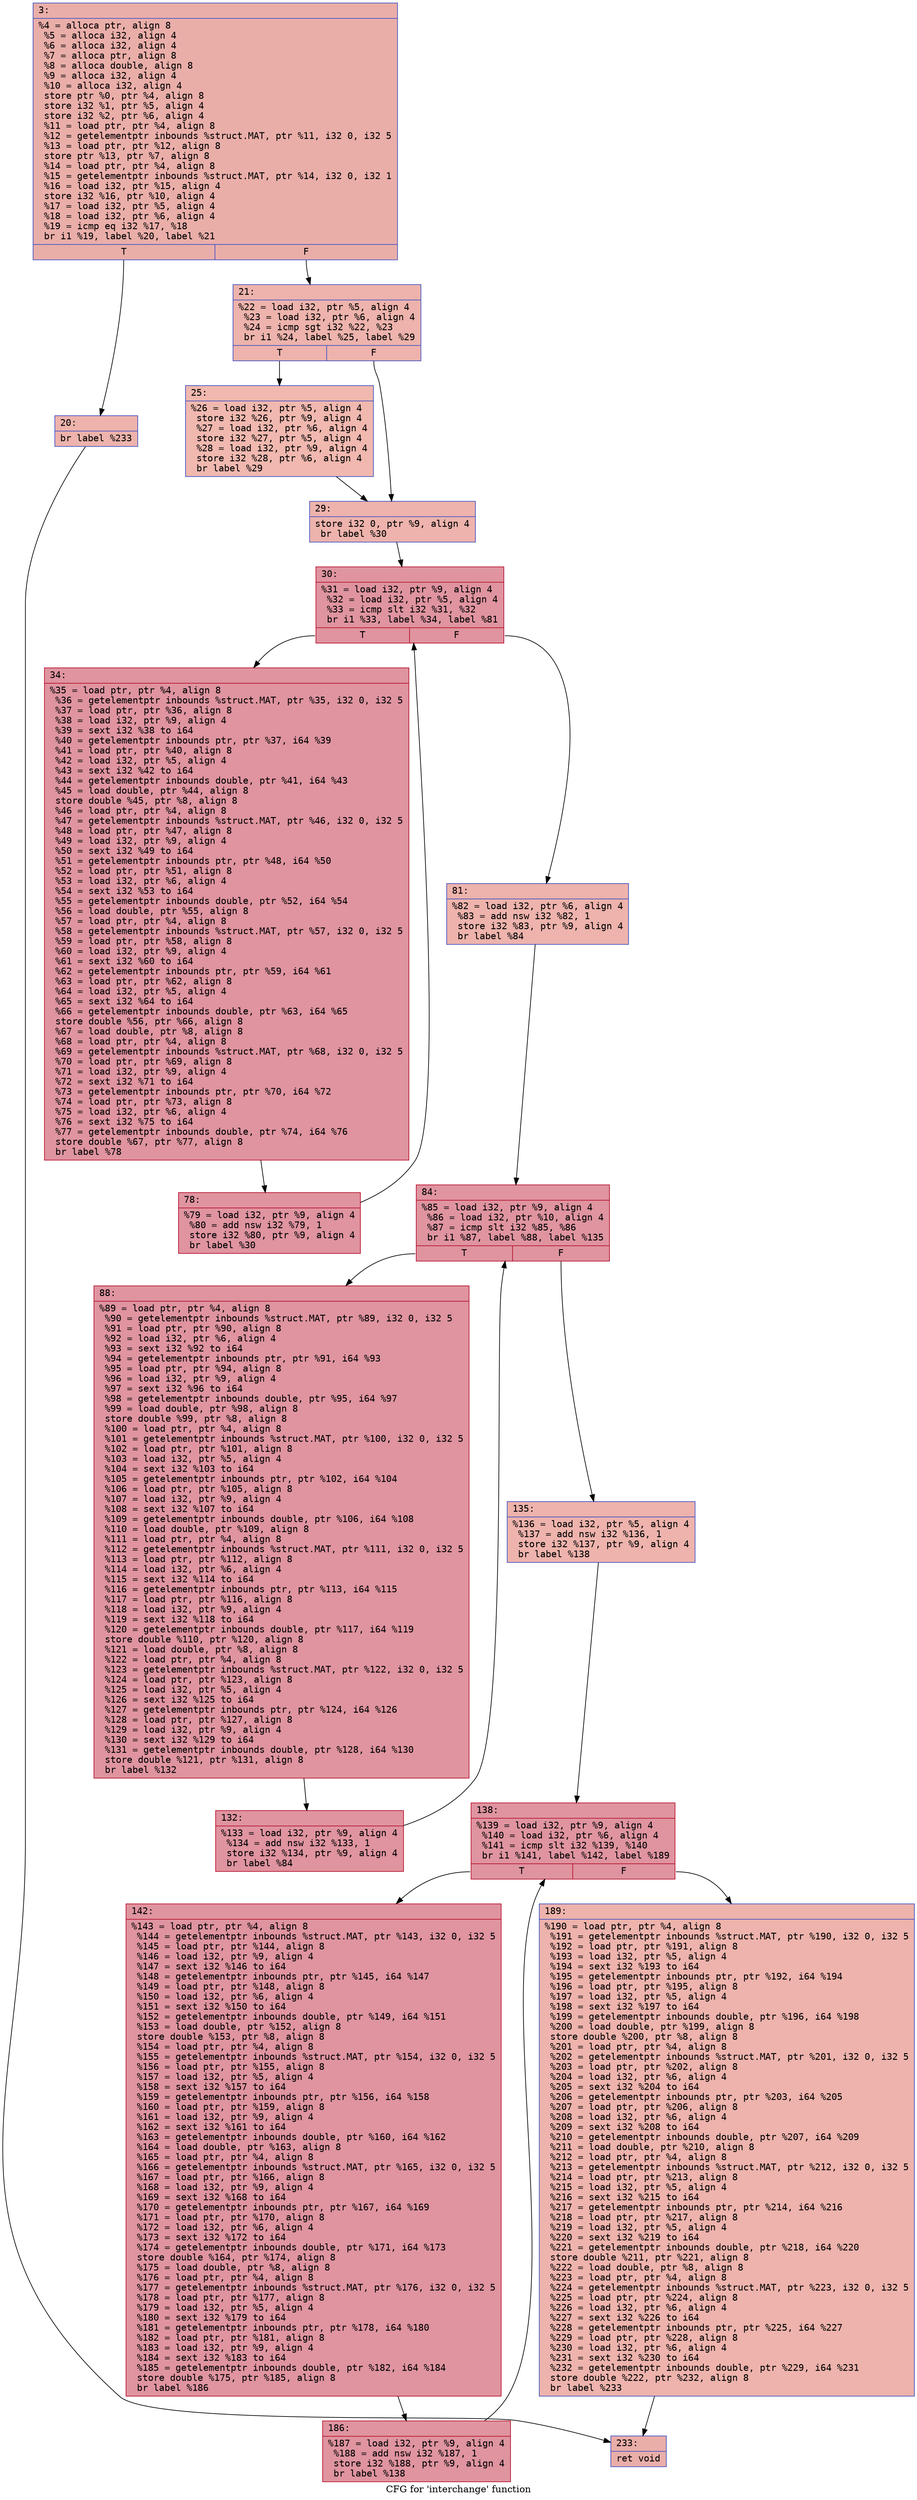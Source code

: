 digraph "CFG for 'interchange' function" {
	label="CFG for 'interchange' function";

	Node0x600001813700 [shape=record,color="#3d50c3ff", style=filled, fillcolor="#d0473d70" fontname="Courier",label="{3:\l|  %4 = alloca ptr, align 8\l  %5 = alloca i32, align 4\l  %6 = alloca i32, align 4\l  %7 = alloca ptr, align 8\l  %8 = alloca double, align 8\l  %9 = alloca i32, align 4\l  %10 = alloca i32, align 4\l  store ptr %0, ptr %4, align 8\l  store i32 %1, ptr %5, align 4\l  store i32 %2, ptr %6, align 4\l  %11 = load ptr, ptr %4, align 8\l  %12 = getelementptr inbounds %struct.MAT, ptr %11, i32 0, i32 5\l  %13 = load ptr, ptr %12, align 8\l  store ptr %13, ptr %7, align 8\l  %14 = load ptr, ptr %4, align 8\l  %15 = getelementptr inbounds %struct.MAT, ptr %14, i32 0, i32 1\l  %16 = load i32, ptr %15, align 4\l  store i32 %16, ptr %10, align 4\l  %17 = load i32, ptr %5, align 4\l  %18 = load i32, ptr %6, align 4\l  %19 = icmp eq i32 %17, %18\l  br i1 %19, label %20, label %21\l|{<s0>T|<s1>F}}"];
	Node0x600001813700:s0 -> Node0x6000018137f0[tooltip="3 -> 20\nProbability 50.00%" ];
	Node0x600001813700:s1 -> Node0x600001813840[tooltip="3 -> 21\nProbability 50.00%" ];
	Node0x6000018137f0 [shape=record,color="#3d50c3ff", style=filled, fillcolor="#d6524470" fontname="Courier",label="{20:\l|  br label %233\l}"];
	Node0x6000018137f0 -> Node0x600001813cf0[tooltip="20 -> 233\nProbability 100.00%" ];
	Node0x600001813840 [shape=record,color="#3d50c3ff", style=filled, fillcolor="#d6524470" fontname="Courier",label="{21:\l|  %22 = load i32, ptr %5, align 4\l  %23 = load i32, ptr %6, align 4\l  %24 = icmp sgt i32 %22, %23\l  br i1 %24, label %25, label %29\l|{<s0>T|<s1>F}}"];
	Node0x600001813840:s0 -> Node0x600001813890[tooltip="21 -> 25\nProbability 50.00%" ];
	Node0x600001813840:s1 -> Node0x6000018138e0[tooltip="21 -> 29\nProbability 50.00%" ];
	Node0x600001813890 [shape=record,color="#3d50c3ff", style=filled, fillcolor="#dc5d4a70" fontname="Courier",label="{25:\l|  %26 = load i32, ptr %5, align 4\l  store i32 %26, ptr %9, align 4\l  %27 = load i32, ptr %6, align 4\l  store i32 %27, ptr %5, align 4\l  %28 = load i32, ptr %9, align 4\l  store i32 %28, ptr %6, align 4\l  br label %29\l}"];
	Node0x600001813890 -> Node0x6000018138e0[tooltip="25 -> 29\nProbability 100.00%" ];
	Node0x6000018138e0 [shape=record,color="#3d50c3ff", style=filled, fillcolor="#d6524470" fontname="Courier",label="{29:\l|  store i32 0, ptr %9, align 4\l  br label %30\l}"];
	Node0x6000018138e0 -> Node0x600001813930[tooltip="29 -> 30\nProbability 100.00%" ];
	Node0x600001813930 [shape=record,color="#b70d28ff", style=filled, fillcolor="#b70d2870" fontname="Courier",label="{30:\l|  %31 = load i32, ptr %9, align 4\l  %32 = load i32, ptr %5, align 4\l  %33 = icmp slt i32 %31, %32\l  br i1 %33, label %34, label %81\l|{<s0>T|<s1>F}}"];
	Node0x600001813930:s0 -> Node0x600001813980[tooltip="30 -> 34\nProbability 96.88%" ];
	Node0x600001813930:s1 -> Node0x600001813a20[tooltip="30 -> 81\nProbability 3.12%" ];
	Node0x600001813980 [shape=record,color="#b70d28ff", style=filled, fillcolor="#b70d2870" fontname="Courier",label="{34:\l|  %35 = load ptr, ptr %4, align 8\l  %36 = getelementptr inbounds %struct.MAT, ptr %35, i32 0, i32 5\l  %37 = load ptr, ptr %36, align 8\l  %38 = load i32, ptr %9, align 4\l  %39 = sext i32 %38 to i64\l  %40 = getelementptr inbounds ptr, ptr %37, i64 %39\l  %41 = load ptr, ptr %40, align 8\l  %42 = load i32, ptr %5, align 4\l  %43 = sext i32 %42 to i64\l  %44 = getelementptr inbounds double, ptr %41, i64 %43\l  %45 = load double, ptr %44, align 8\l  store double %45, ptr %8, align 8\l  %46 = load ptr, ptr %4, align 8\l  %47 = getelementptr inbounds %struct.MAT, ptr %46, i32 0, i32 5\l  %48 = load ptr, ptr %47, align 8\l  %49 = load i32, ptr %9, align 4\l  %50 = sext i32 %49 to i64\l  %51 = getelementptr inbounds ptr, ptr %48, i64 %50\l  %52 = load ptr, ptr %51, align 8\l  %53 = load i32, ptr %6, align 4\l  %54 = sext i32 %53 to i64\l  %55 = getelementptr inbounds double, ptr %52, i64 %54\l  %56 = load double, ptr %55, align 8\l  %57 = load ptr, ptr %4, align 8\l  %58 = getelementptr inbounds %struct.MAT, ptr %57, i32 0, i32 5\l  %59 = load ptr, ptr %58, align 8\l  %60 = load i32, ptr %9, align 4\l  %61 = sext i32 %60 to i64\l  %62 = getelementptr inbounds ptr, ptr %59, i64 %61\l  %63 = load ptr, ptr %62, align 8\l  %64 = load i32, ptr %5, align 4\l  %65 = sext i32 %64 to i64\l  %66 = getelementptr inbounds double, ptr %63, i64 %65\l  store double %56, ptr %66, align 8\l  %67 = load double, ptr %8, align 8\l  %68 = load ptr, ptr %4, align 8\l  %69 = getelementptr inbounds %struct.MAT, ptr %68, i32 0, i32 5\l  %70 = load ptr, ptr %69, align 8\l  %71 = load i32, ptr %9, align 4\l  %72 = sext i32 %71 to i64\l  %73 = getelementptr inbounds ptr, ptr %70, i64 %72\l  %74 = load ptr, ptr %73, align 8\l  %75 = load i32, ptr %6, align 4\l  %76 = sext i32 %75 to i64\l  %77 = getelementptr inbounds double, ptr %74, i64 %76\l  store double %67, ptr %77, align 8\l  br label %78\l}"];
	Node0x600001813980 -> Node0x6000018139d0[tooltip="34 -> 78\nProbability 100.00%" ];
	Node0x6000018139d0 [shape=record,color="#b70d28ff", style=filled, fillcolor="#b70d2870" fontname="Courier",label="{78:\l|  %79 = load i32, ptr %9, align 4\l  %80 = add nsw i32 %79, 1\l  store i32 %80, ptr %9, align 4\l  br label %30\l}"];
	Node0x6000018139d0 -> Node0x600001813930[tooltip="78 -> 30\nProbability 100.00%" ];
	Node0x600001813a20 [shape=record,color="#3d50c3ff", style=filled, fillcolor="#d6524470" fontname="Courier",label="{81:\l|  %82 = load i32, ptr %6, align 4\l  %83 = add nsw i32 %82, 1\l  store i32 %83, ptr %9, align 4\l  br label %84\l}"];
	Node0x600001813a20 -> Node0x600001813a70[tooltip="81 -> 84\nProbability 100.00%" ];
	Node0x600001813a70 [shape=record,color="#b70d28ff", style=filled, fillcolor="#b70d2870" fontname="Courier",label="{84:\l|  %85 = load i32, ptr %9, align 4\l  %86 = load i32, ptr %10, align 4\l  %87 = icmp slt i32 %85, %86\l  br i1 %87, label %88, label %135\l|{<s0>T|<s1>F}}"];
	Node0x600001813a70:s0 -> Node0x600001813ac0[tooltip="84 -> 88\nProbability 96.88%" ];
	Node0x600001813a70:s1 -> Node0x600001813b60[tooltip="84 -> 135\nProbability 3.12%" ];
	Node0x600001813ac0 [shape=record,color="#b70d28ff", style=filled, fillcolor="#b70d2870" fontname="Courier",label="{88:\l|  %89 = load ptr, ptr %4, align 8\l  %90 = getelementptr inbounds %struct.MAT, ptr %89, i32 0, i32 5\l  %91 = load ptr, ptr %90, align 8\l  %92 = load i32, ptr %6, align 4\l  %93 = sext i32 %92 to i64\l  %94 = getelementptr inbounds ptr, ptr %91, i64 %93\l  %95 = load ptr, ptr %94, align 8\l  %96 = load i32, ptr %9, align 4\l  %97 = sext i32 %96 to i64\l  %98 = getelementptr inbounds double, ptr %95, i64 %97\l  %99 = load double, ptr %98, align 8\l  store double %99, ptr %8, align 8\l  %100 = load ptr, ptr %4, align 8\l  %101 = getelementptr inbounds %struct.MAT, ptr %100, i32 0, i32 5\l  %102 = load ptr, ptr %101, align 8\l  %103 = load i32, ptr %5, align 4\l  %104 = sext i32 %103 to i64\l  %105 = getelementptr inbounds ptr, ptr %102, i64 %104\l  %106 = load ptr, ptr %105, align 8\l  %107 = load i32, ptr %9, align 4\l  %108 = sext i32 %107 to i64\l  %109 = getelementptr inbounds double, ptr %106, i64 %108\l  %110 = load double, ptr %109, align 8\l  %111 = load ptr, ptr %4, align 8\l  %112 = getelementptr inbounds %struct.MAT, ptr %111, i32 0, i32 5\l  %113 = load ptr, ptr %112, align 8\l  %114 = load i32, ptr %6, align 4\l  %115 = sext i32 %114 to i64\l  %116 = getelementptr inbounds ptr, ptr %113, i64 %115\l  %117 = load ptr, ptr %116, align 8\l  %118 = load i32, ptr %9, align 4\l  %119 = sext i32 %118 to i64\l  %120 = getelementptr inbounds double, ptr %117, i64 %119\l  store double %110, ptr %120, align 8\l  %121 = load double, ptr %8, align 8\l  %122 = load ptr, ptr %4, align 8\l  %123 = getelementptr inbounds %struct.MAT, ptr %122, i32 0, i32 5\l  %124 = load ptr, ptr %123, align 8\l  %125 = load i32, ptr %5, align 4\l  %126 = sext i32 %125 to i64\l  %127 = getelementptr inbounds ptr, ptr %124, i64 %126\l  %128 = load ptr, ptr %127, align 8\l  %129 = load i32, ptr %9, align 4\l  %130 = sext i32 %129 to i64\l  %131 = getelementptr inbounds double, ptr %128, i64 %130\l  store double %121, ptr %131, align 8\l  br label %132\l}"];
	Node0x600001813ac0 -> Node0x600001813b10[tooltip="88 -> 132\nProbability 100.00%" ];
	Node0x600001813b10 [shape=record,color="#b70d28ff", style=filled, fillcolor="#b70d2870" fontname="Courier",label="{132:\l|  %133 = load i32, ptr %9, align 4\l  %134 = add nsw i32 %133, 1\l  store i32 %134, ptr %9, align 4\l  br label %84\l}"];
	Node0x600001813b10 -> Node0x600001813a70[tooltip="132 -> 84\nProbability 100.00%" ];
	Node0x600001813b60 [shape=record,color="#3d50c3ff", style=filled, fillcolor="#d6524470" fontname="Courier",label="{135:\l|  %136 = load i32, ptr %5, align 4\l  %137 = add nsw i32 %136, 1\l  store i32 %137, ptr %9, align 4\l  br label %138\l}"];
	Node0x600001813b60 -> Node0x600001813bb0[tooltip="135 -> 138\nProbability 100.00%" ];
	Node0x600001813bb0 [shape=record,color="#b70d28ff", style=filled, fillcolor="#b70d2870" fontname="Courier",label="{138:\l|  %139 = load i32, ptr %9, align 4\l  %140 = load i32, ptr %6, align 4\l  %141 = icmp slt i32 %139, %140\l  br i1 %141, label %142, label %189\l|{<s0>T|<s1>F}}"];
	Node0x600001813bb0:s0 -> Node0x600001813c00[tooltip="138 -> 142\nProbability 96.88%" ];
	Node0x600001813bb0:s1 -> Node0x600001813ca0[tooltip="138 -> 189\nProbability 3.12%" ];
	Node0x600001813c00 [shape=record,color="#b70d28ff", style=filled, fillcolor="#b70d2870" fontname="Courier",label="{142:\l|  %143 = load ptr, ptr %4, align 8\l  %144 = getelementptr inbounds %struct.MAT, ptr %143, i32 0, i32 5\l  %145 = load ptr, ptr %144, align 8\l  %146 = load i32, ptr %9, align 4\l  %147 = sext i32 %146 to i64\l  %148 = getelementptr inbounds ptr, ptr %145, i64 %147\l  %149 = load ptr, ptr %148, align 8\l  %150 = load i32, ptr %6, align 4\l  %151 = sext i32 %150 to i64\l  %152 = getelementptr inbounds double, ptr %149, i64 %151\l  %153 = load double, ptr %152, align 8\l  store double %153, ptr %8, align 8\l  %154 = load ptr, ptr %4, align 8\l  %155 = getelementptr inbounds %struct.MAT, ptr %154, i32 0, i32 5\l  %156 = load ptr, ptr %155, align 8\l  %157 = load i32, ptr %5, align 4\l  %158 = sext i32 %157 to i64\l  %159 = getelementptr inbounds ptr, ptr %156, i64 %158\l  %160 = load ptr, ptr %159, align 8\l  %161 = load i32, ptr %9, align 4\l  %162 = sext i32 %161 to i64\l  %163 = getelementptr inbounds double, ptr %160, i64 %162\l  %164 = load double, ptr %163, align 8\l  %165 = load ptr, ptr %4, align 8\l  %166 = getelementptr inbounds %struct.MAT, ptr %165, i32 0, i32 5\l  %167 = load ptr, ptr %166, align 8\l  %168 = load i32, ptr %9, align 4\l  %169 = sext i32 %168 to i64\l  %170 = getelementptr inbounds ptr, ptr %167, i64 %169\l  %171 = load ptr, ptr %170, align 8\l  %172 = load i32, ptr %6, align 4\l  %173 = sext i32 %172 to i64\l  %174 = getelementptr inbounds double, ptr %171, i64 %173\l  store double %164, ptr %174, align 8\l  %175 = load double, ptr %8, align 8\l  %176 = load ptr, ptr %4, align 8\l  %177 = getelementptr inbounds %struct.MAT, ptr %176, i32 0, i32 5\l  %178 = load ptr, ptr %177, align 8\l  %179 = load i32, ptr %5, align 4\l  %180 = sext i32 %179 to i64\l  %181 = getelementptr inbounds ptr, ptr %178, i64 %180\l  %182 = load ptr, ptr %181, align 8\l  %183 = load i32, ptr %9, align 4\l  %184 = sext i32 %183 to i64\l  %185 = getelementptr inbounds double, ptr %182, i64 %184\l  store double %175, ptr %185, align 8\l  br label %186\l}"];
	Node0x600001813c00 -> Node0x600001813c50[tooltip="142 -> 186\nProbability 100.00%" ];
	Node0x600001813c50 [shape=record,color="#b70d28ff", style=filled, fillcolor="#b70d2870" fontname="Courier",label="{186:\l|  %187 = load i32, ptr %9, align 4\l  %188 = add nsw i32 %187, 1\l  store i32 %188, ptr %9, align 4\l  br label %138\l}"];
	Node0x600001813c50 -> Node0x600001813bb0[tooltip="186 -> 138\nProbability 100.00%" ];
	Node0x600001813ca0 [shape=record,color="#3d50c3ff", style=filled, fillcolor="#d6524470" fontname="Courier",label="{189:\l|  %190 = load ptr, ptr %4, align 8\l  %191 = getelementptr inbounds %struct.MAT, ptr %190, i32 0, i32 5\l  %192 = load ptr, ptr %191, align 8\l  %193 = load i32, ptr %5, align 4\l  %194 = sext i32 %193 to i64\l  %195 = getelementptr inbounds ptr, ptr %192, i64 %194\l  %196 = load ptr, ptr %195, align 8\l  %197 = load i32, ptr %5, align 4\l  %198 = sext i32 %197 to i64\l  %199 = getelementptr inbounds double, ptr %196, i64 %198\l  %200 = load double, ptr %199, align 8\l  store double %200, ptr %8, align 8\l  %201 = load ptr, ptr %4, align 8\l  %202 = getelementptr inbounds %struct.MAT, ptr %201, i32 0, i32 5\l  %203 = load ptr, ptr %202, align 8\l  %204 = load i32, ptr %6, align 4\l  %205 = sext i32 %204 to i64\l  %206 = getelementptr inbounds ptr, ptr %203, i64 %205\l  %207 = load ptr, ptr %206, align 8\l  %208 = load i32, ptr %6, align 4\l  %209 = sext i32 %208 to i64\l  %210 = getelementptr inbounds double, ptr %207, i64 %209\l  %211 = load double, ptr %210, align 8\l  %212 = load ptr, ptr %4, align 8\l  %213 = getelementptr inbounds %struct.MAT, ptr %212, i32 0, i32 5\l  %214 = load ptr, ptr %213, align 8\l  %215 = load i32, ptr %5, align 4\l  %216 = sext i32 %215 to i64\l  %217 = getelementptr inbounds ptr, ptr %214, i64 %216\l  %218 = load ptr, ptr %217, align 8\l  %219 = load i32, ptr %5, align 4\l  %220 = sext i32 %219 to i64\l  %221 = getelementptr inbounds double, ptr %218, i64 %220\l  store double %211, ptr %221, align 8\l  %222 = load double, ptr %8, align 8\l  %223 = load ptr, ptr %4, align 8\l  %224 = getelementptr inbounds %struct.MAT, ptr %223, i32 0, i32 5\l  %225 = load ptr, ptr %224, align 8\l  %226 = load i32, ptr %6, align 4\l  %227 = sext i32 %226 to i64\l  %228 = getelementptr inbounds ptr, ptr %225, i64 %227\l  %229 = load ptr, ptr %228, align 8\l  %230 = load i32, ptr %6, align 4\l  %231 = sext i32 %230 to i64\l  %232 = getelementptr inbounds double, ptr %229, i64 %231\l  store double %222, ptr %232, align 8\l  br label %233\l}"];
	Node0x600001813ca0 -> Node0x600001813cf0[tooltip="189 -> 233\nProbability 100.00%" ];
	Node0x600001813cf0 [shape=record,color="#3d50c3ff", style=filled, fillcolor="#d0473d70" fontname="Courier",label="{233:\l|  ret void\l}"];
}
